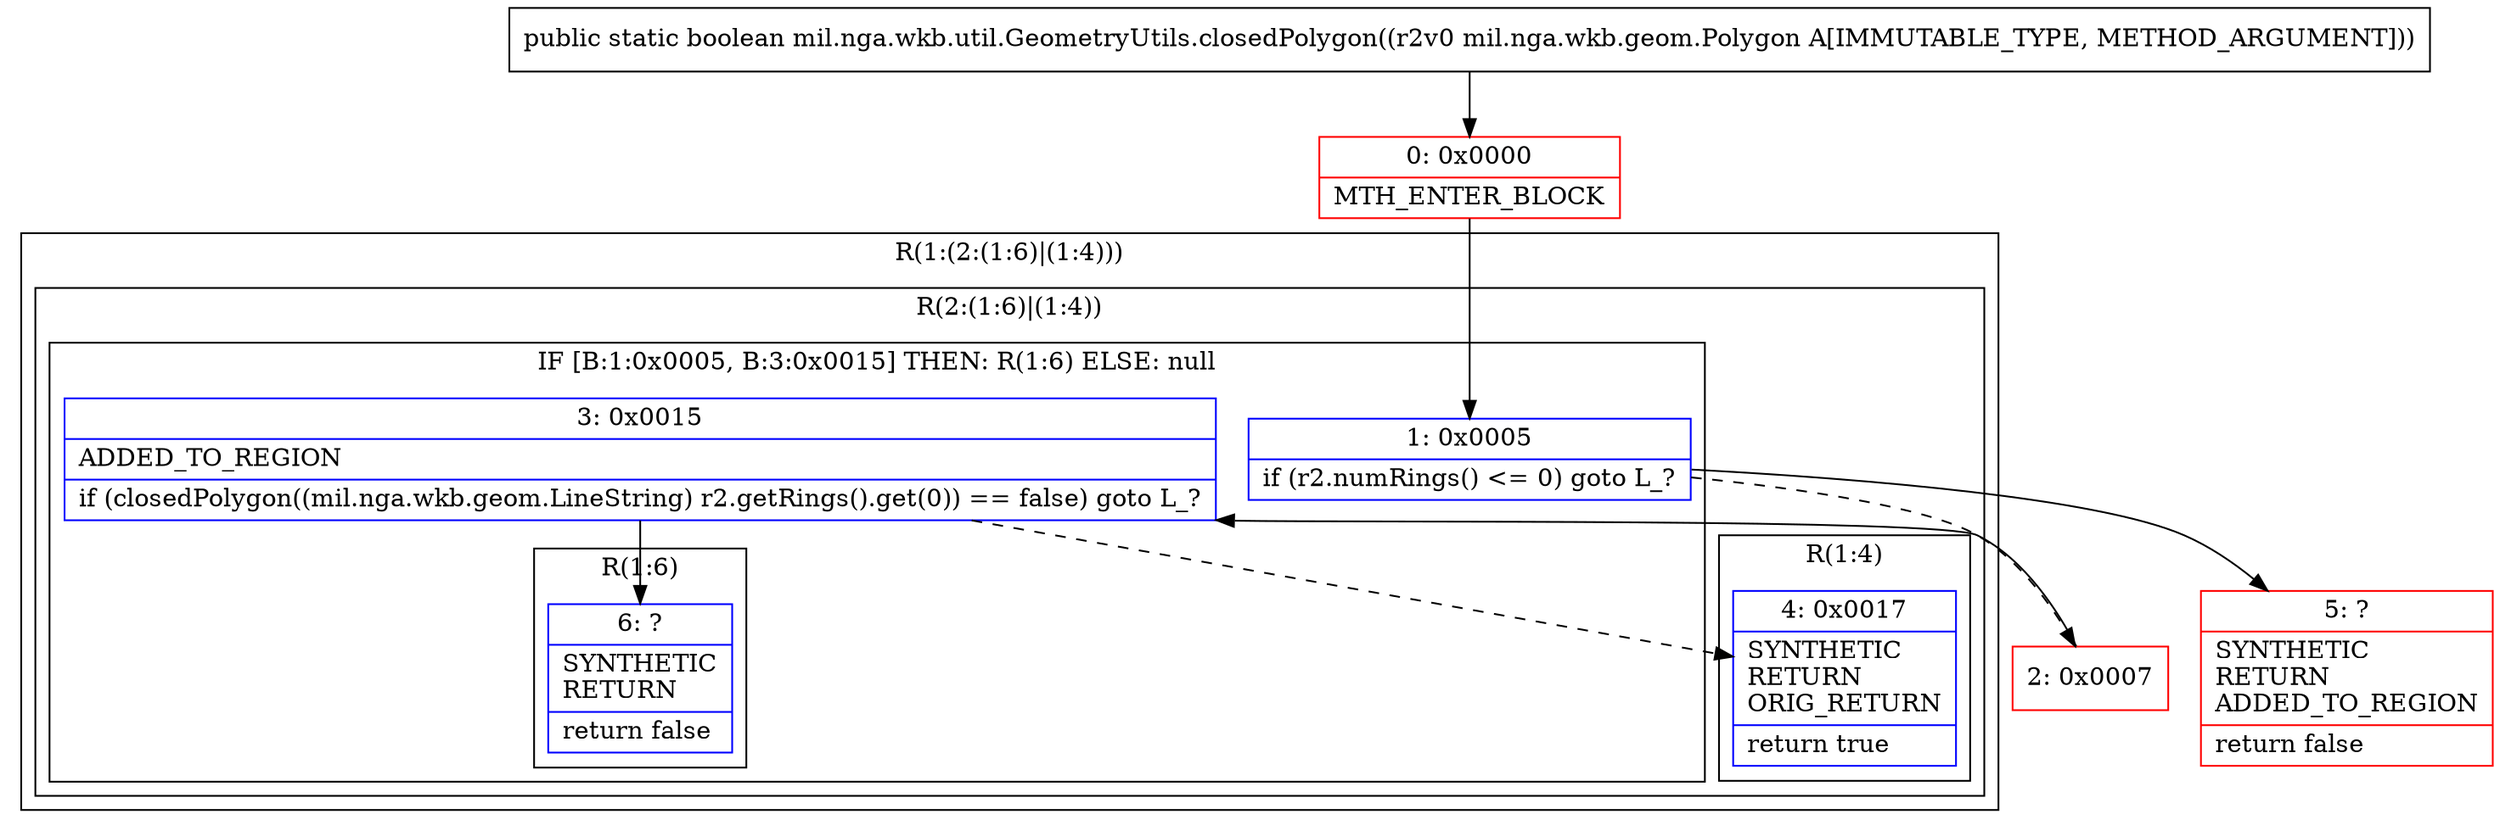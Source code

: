 digraph "CFG formil.nga.wkb.util.GeometryUtils.closedPolygon(Lmil\/nga\/wkb\/geom\/Polygon;)Z" {
subgraph cluster_Region_787355486 {
label = "R(1:(2:(1:6)|(1:4)))";
node [shape=record,color=blue];
subgraph cluster_Region_560163934 {
label = "R(2:(1:6)|(1:4))";
node [shape=record,color=blue];
subgraph cluster_IfRegion_1904401370 {
label = "IF [B:1:0x0005, B:3:0x0015] THEN: R(1:6) ELSE: null";
node [shape=record,color=blue];
Node_1 [shape=record,label="{1\:\ 0x0005|if (r2.numRings() \<= 0) goto L_?\l}"];
Node_3 [shape=record,label="{3\:\ 0x0015|ADDED_TO_REGION\l|if (closedPolygon((mil.nga.wkb.geom.LineString) r2.getRings().get(0)) == false) goto L_?\l}"];
subgraph cluster_Region_676265572 {
label = "R(1:6)";
node [shape=record,color=blue];
Node_6 [shape=record,label="{6\:\ ?|SYNTHETIC\lRETURN\l|return false\l}"];
}
}
subgraph cluster_Region_1992579284 {
label = "R(1:4)";
node [shape=record,color=blue];
Node_4 [shape=record,label="{4\:\ 0x0017|SYNTHETIC\lRETURN\lORIG_RETURN\l|return true\l}"];
}
}
}
Node_0 [shape=record,color=red,label="{0\:\ 0x0000|MTH_ENTER_BLOCK\l}"];
Node_2 [shape=record,color=red,label="{2\:\ 0x0007}"];
Node_5 [shape=record,color=red,label="{5\:\ ?|SYNTHETIC\lRETURN\lADDED_TO_REGION\l|return false\l}"];
MethodNode[shape=record,label="{public static boolean mil.nga.wkb.util.GeometryUtils.closedPolygon((r2v0 mil.nga.wkb.geom.Polygon A[IMMUTABLE_TYPE, METHOD_ARGUMENT])) }"];
MethodNode -> Node_0;
Node_1 -> Node_2[style=dashed];
Node_1 -> Node_5;
Node_3 -> Node_4[style=dashed];
Node_3 -> Node_6;
Node_0 -> Node_1;
Node_2 -> Node_3;
}

